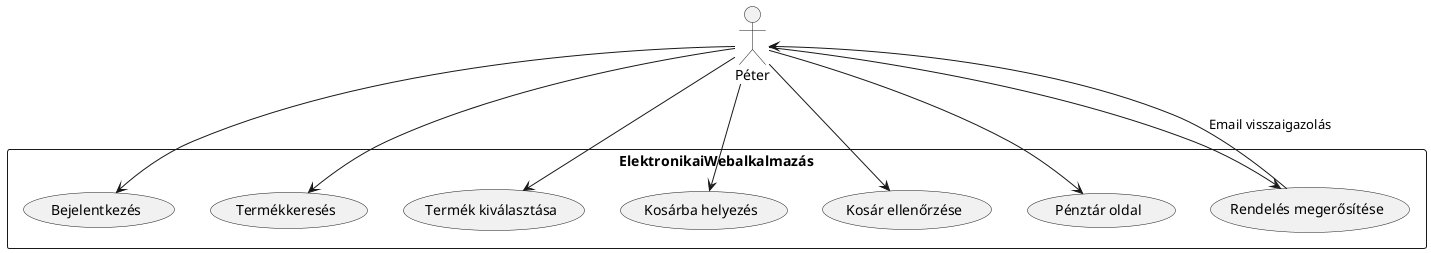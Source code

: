 @startuml

actor Péter as Peter
rectangle ElektronikaiWebalkalmazás {
  Peter --> (Bejelentkezés)
  Peter --> (Termékkeresés)
  Peter --> (Termék kiválasztása)
  Peter --> (Kosárba helyezés)
  Peter --> (Kosár ellenőrzése)
  Peter --> (Pénztár oldal)
  Peter --> (Rendelés megerősítése)
  (Rendelés megerősítése) --> Peter : Email visszaigazolás
}

@enduml
